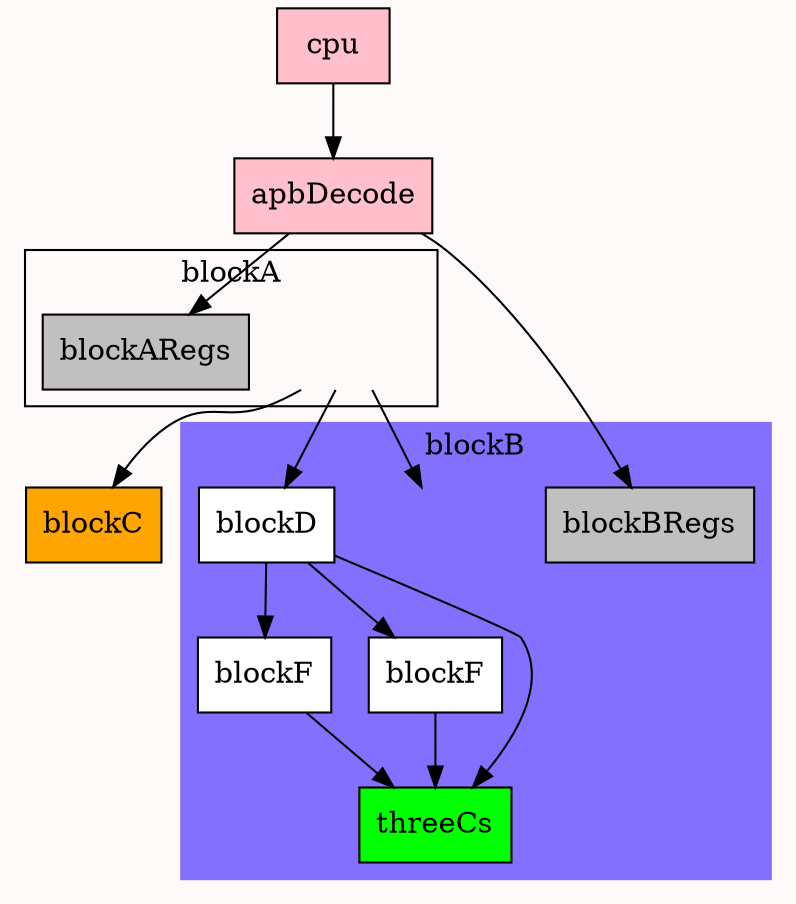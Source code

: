 // Instances Diagram
digraph {
	graph [bgcolor=snow tooltip="uTop/mixed.yaml + depth 2"]
	node [shape=rect]
	"uTop/mixed.yaml.uCPU/mixed.yaml" [label=cpu fillcolor=pink style=filled tooltip="A RISC-V CPU"]
	// uTop/mixed.yaml.uBlockA/mixed.yaml subgraph
	subgraph "cluster_uTop/mixed.yaml.uBlockA/mixed.yaml" {
		graph [color="" label=blockA style="" tooltip="The block named A"]
		"uTop/mixed.yaml.uBlockA/mixed.yaml" [label=blockA style=invis]
		"uTop/mixed.yaml.uBlockA/mixed.yaml.uBlockARegs/mixed.yaml" [label=blockARegs fillcolor=grey style=filled tooltip="The register block inside block A"]
	}
	"uTop/mixed.yaml.uAPBDecode/mixed.yaml" [label=apbDecode fillcolor=pink style=filled tooltip="The block to decode apb addresses"]
	"uTop/mixed.yaml.uBlockC/mixed.yaml" [label=blockC fillcolor=orange style=filled tooltip="The block named C"]
	// uTop/mixed.yaml.uBlockB/mixed.yaml subgraph
	subgraph "cluster_uTop/mixed.yaml.uBlockB/mixed.yaml" {
		graph [color=lightslateblue label=blockB style=filled tooltip="The block named B"]
		"uTop/mixed.yaml.uBlockB/mixed.yaml" [label=blockB style=invis]
		"uTop/mixed.yaml.uBlockB/mixed.yaml.uBlockBRegs/mixed.yaml" [label=blockBRegs fillcolor=grey style=filled tooltip="The register block inside block B"]
		"uTop/mixed.yaml.uBlockB/mixed.yaml.uBlockD/mixed.yaml" [label=blockD fillcolor=white style=filled tooltip="The block named D"]
		"uTop/mixed.yaml.uBlockB/mixed.yaml.uBlockF0/mixed.yaml" [label=blockF fillcolor=white style=filled tooltip="The block named F"]
		"uTop/mixed.yaml.uBlockB/mixed.yaml.uBlockF1/mixed.yaml" [label=blockF fillcolor=white style=filled tooltip="The block named F"]
		"uTop/mixed.yaml.uBlockB/mixed.yaml.uThreeCs/mixed.yaml" [label=threeCs fillcolor=green style=filled tooltip="A block that contains three copies of blockC"]
	}
	"uTop/mixed.yaml.uBlockA/mixed.yaml" -> "uTop/mixed.yaml.uBlockB/mixed.yaml.uBlockD/mixed.yaml" [tooltip="aStuffIf(aSt, aASt) An interface for A"]
	"uTop/mixed.yaml.uBlockA/mixed.yaml" -> "uTop/mixed.yaml.uBlockC/mixed.yaml" [tooltip="cStuffIf(seeSt) An interface for C"]
	"uTop/mixed.yaml.uCPU/mixed.yaml" -> "uTop/mixed.yaml.uAPBDecode/mixed.yaml" [tooltip="apbReg(apbAddrSt, apbDataSt) CPU access to SoC registers in the design"]
	"uTop/mixed.yaml.uBlockA/mixed.yaml" -> "uTop/mixed.yaml.uBlockB/mixed.yaml" [tooltip="startDone() A start done interface"]
	"uTop/mixed.yaml.uAPBDecode/mixed.yaml" -> "uTop/mixed.yaml.uBlockA/mixed.yaml.uBlockARegs/mixed.yaml" [tooltip="apbReg(apbAddrSt, apbDataSt) CPU access to SoC registers in the design"]
	"uTop/mixed.yaml.uAPBDecode/mixed.yaml" -> "uTop/mixed.yaml.uBlockB/mixed.yaml.uBlockBRegs/mixed.yaml" [tooltip="apbReg(apbAddrSt, apbDataSt) CPU access to SoC registers in the design"]
	"uTop/mixed.yaml.uBlockB/mixed.yaml.uBlockD/mixed.yaml" -> "uTop/mixed.yaml.uBlockB/mixed.yaml.uThreeCs/mixed.yaml" [tooltip="cStuffIf(seeSt) An interface for C"]
	"uTop/mixed.yaml.uBlockB/mixed.yaml.uBlockF0/mixed.yaml" -> "uTop/mixed.yaml.uBlockB/mixed.yaml.uThreeCs/mixed.yaml" [tooltip="cStuffIf(seeSt) An interface for C"]
	"uTop/mixed.yaml.uBlockB/mixed.yaml.uBlockF1/mixed.yaml" -> "uTop/mixed.yaml.uBlockB/mixed.yaml.uThreeCs/mixed.yaml" [tooltip="cStuffIf(seeSt) An interface for C"]
	"uTop/mixed.yaml.uBlockB/mixed.yaml.uBlockD/mixed.yaml" -> "uTop/mixed.yaml.uBlockB/mixed.yaml.uBlockF0/mixed.yaml" [tooltip="dStuffIf(dSt) An interface for D"]
	"uTop/mixed.yaml.uBlockB/mixed.yaml.uBlockD/mixed.yaml" -> "uTop/mixed.yaml.uBlockB/mixed.yaml.uBlockF1/mixed.yaml" [tooltip="dStuffIf(dSt) An interface for D"]
}
